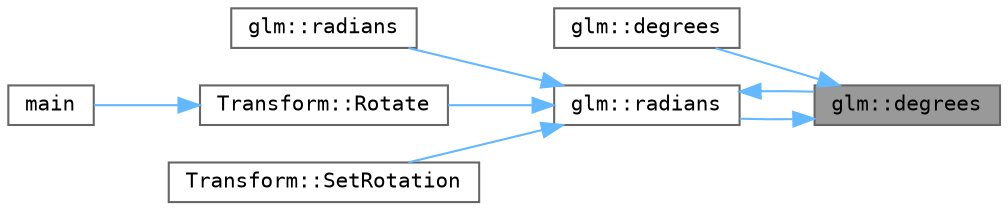 digraph "glm::degrees"
{
 // LATEX_PDF_SIZE
  bgcolor="transparent";
  edge [fontname=Terminal,fontsize=10,labelfontname=Helvetica,labelfontsize=10];
  node [fontname=Terminal,fontsize=10,shape=box,height=0.2,width=0.4];
  rankdir="RL";
  Node1 [label="glm::degrees",height=0.2,width=0.4,color="gray40", fillcolor="grey60", style="filled", fontcolor="black",tooltip=" "];
  Node1 -> Node2 [dir="back",color="steelblue1",style="solid"];
  Node2 [label="glm::degrees",height=0.2,width=0.4,color="grey40", fillcolor="white", style="filled",URL="$group__core__func__trigonometric.html#gabff4298ebb593b4f7d62daafa63a755e",tooltip=" "];
  Node1 -> Node3 [dir="back",color="steelblue1",style="solid"];
  Node3 [label="glm::radians",height=0.2,width=0.4,color="grey40", fillcolor="white", style="filled",URL="$namespaceglm.html#a00577ee752441c79d5bb11d7c29e1627",tooltip=" "];
  Node3 -> Node1 [dir="back",color="steelblue1",style="solid"];
  Node3 -> Node4 [dir="back",color="steelblue1",style="solid"];
  Node4 [label="glm::radians",height=0.2,width=0.4,color="grey40", fillcolor="white", style="filled",URL="$group__core__func__trigonometric.html#ga61d7a85a28a34160012c115dc8685d71",tooltip=" "];
  Node3 -> Node5 [dir="back",color="steelblue1",style="solid"];
  Node5 [label="Transform::Rotate",height=0.2,width=0.4,color="grey40", fillcolor="white", style="filled",URL="$class_transform.html#ac8dbabcac850603bac784cd464eaf3bf",tooltip="Rotates our matrix"];
  Node5 -> Node6 [dir="back",color="steelblue1",style="solid"];
  Node6 [label="main",height=0.2,width=0.4,color="grey40", fillcolor="white", style="filled",URL="$main_8cpp.html#ae66f6b31b5ad750f1fe042a706a4e3d4",tooltip=" "];
  Node3 -> Node7 [dir="back",color="steelblue1",style="solid"];
  Node7 [label="Transform::SetRotation",height=0.2,width=0.4,color="grey40", fillcolor="white", style="filled",URL="$class_transform.html#a1733e406f53752ef367d7bfa15713a75",tooltip="Set the rotation of our matrix"];
}
